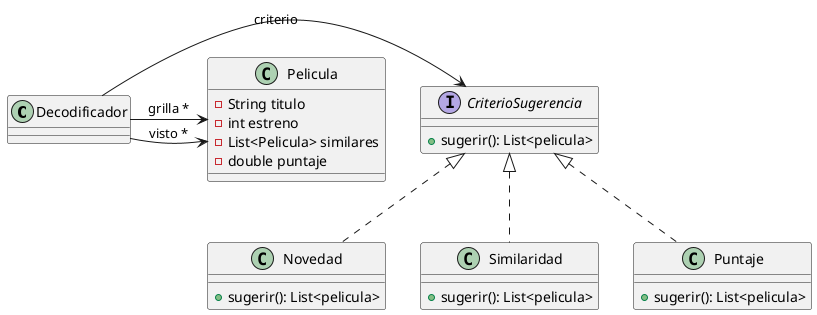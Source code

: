 @startuml

class Decodificador {
}

class Pelicula {
    -String titulo
    -int estreno
    -List<Pelicula> similares
    -double puntaje
}

interface CriterioSugerencia {
    +sugerir(): List<pelicula>
}

class Novedad implements CriterioSugerencia {
    +sugerir(): List<pelicula>
}

class Similaridad implements CriterioSugerencia {
    +sugerir(): List<pelicula>
}

class Puntaje implements CriterioSugerencia {
    +sugerir(): List<pelicula>
}

Decodificador -> CriterioSugerencia : criterio
Decodificador -> Pelicula : grilla *
Decodificador -> Pelicula : visto *
@enduml
